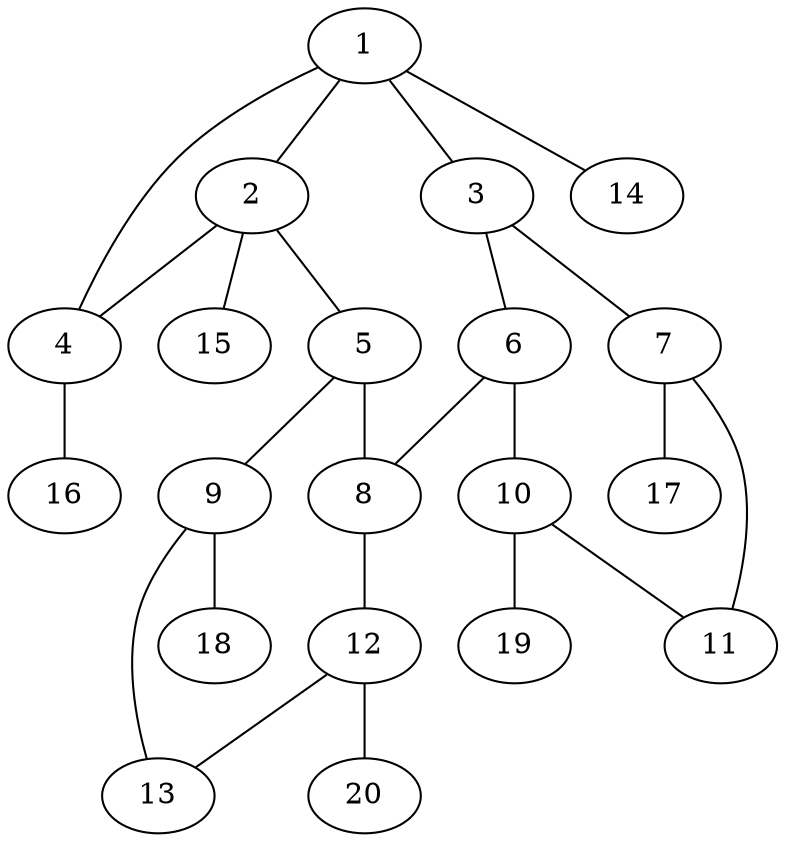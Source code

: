 graph molecule_28 {
	1	 [chem=C];
	2	 [chem=C];
	1 -- 2	 [valence=1];
	3	 [chem=C];
	1 -- 3	 [valence=1];
	4	 [chem=N];
	1 -- 4	 [valence=1];
	14	 [chem=H];
	1 -- 14	 [valence=1];
	2 -- 4	 [valence=1];
	5	 [chem=C];
	2 -- 5	 [valence=1];
	15	 [chem=H];
	2 -- 15	 [valence=1];
	6	 [chem=C];
	3 -- 6	 [valence=1];
	7	 [chem=C];
	3 -- 7	 [valence=2];
	16	 [chem=H];
	4 -- 16	 [valence=1];
	8	 [chem=C];
	5 -- 8	 [valence=1];
	9	 [chem=C];
	5 -- 9	 [valence=2];
	6 -- 8	 [valence=1];
	10	 [chem=C];
	6 -- 10	 [valence=2];
	11	 [chem=S];
	7 -- 11	 [valence=1];
	17	 [chem=H];
	7 -- 17	 [valence=1];
	12	 [chem=C];
	8 -- 12	 [valence=2];
	13	 [chem=S];
	9 -- 13	 [valence=1];
	18	 [chem=H];
	9 -- 18	 [valence=1];
	10 -- 11	 [valence=1];
	19	 [chem=H];
	10 -- 19	 [valence=1];
	12 -- 13	 [valence=1];
	20	 [chem=H];
	12 -- 20	 [valence=1];
}
